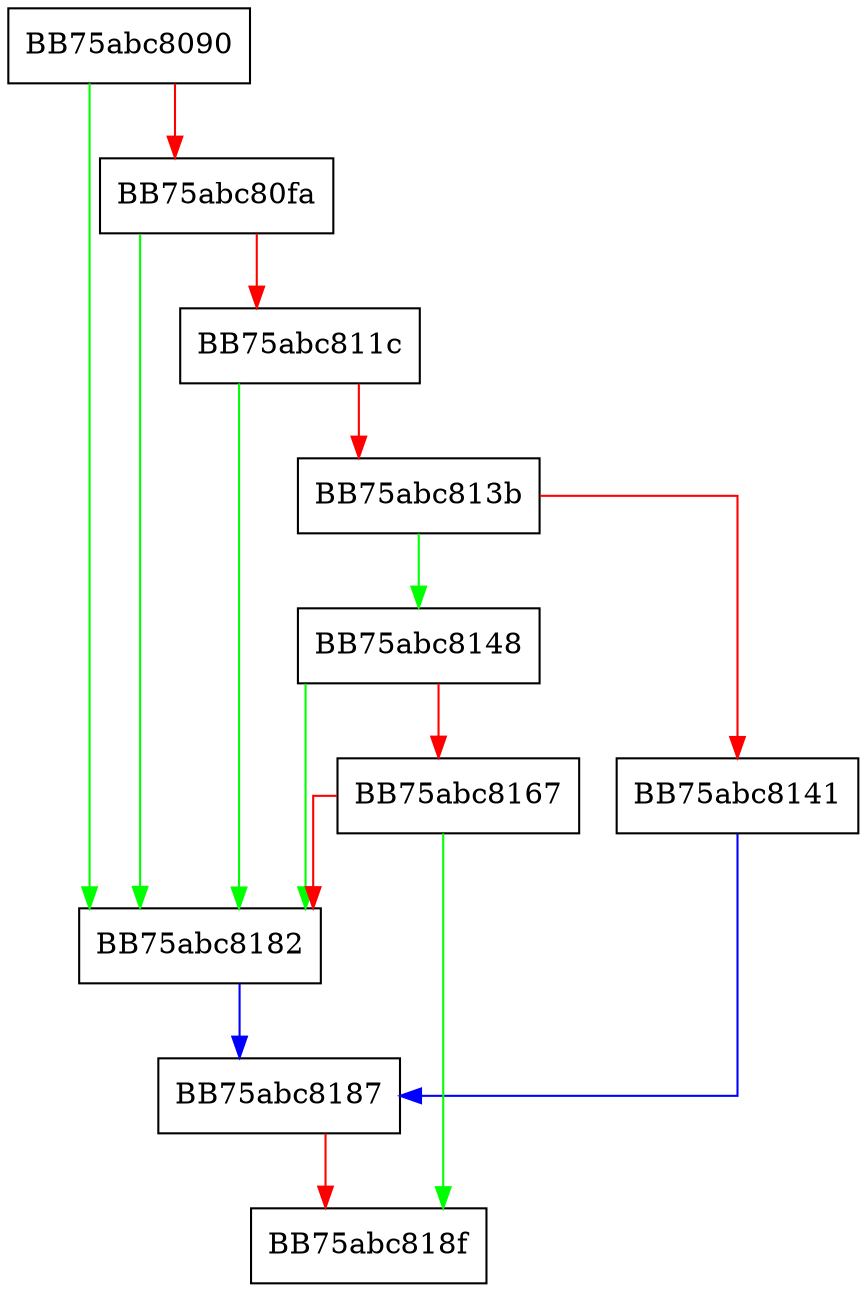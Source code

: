 digraph NetEmuAPI_StringCtor {
  node [shape="box"];
  graph [splines=ortho];
  BB75abc8090 -> BB75abc8182 [color="green"];
  BB75abc8090 -> BB75abc80fa [color="red"];
  BB75abc80fa -> BB75abc8182 [color="green"];
  BB75abc80fa -> BB75abc811c [color="red"];
  BB75abc811c -> BB75abc8182 [color="green"];
  BB75abc811c -> BB75abc813b [color="red"];
  BB75abc813b -> BB75abc8148 [color="green"];
  BB75abc813b -> BB75abc8141 [color="red"];
  BB75abc8141 -> BB75abc8187 [color="blue"];
  BB75abc8148 -> BB75abc8182 [color="green"];
  BB75abc8148 -> BB75abc8167 [color="red"];
  BB75abc8167 -> BB75abc818f [color="green"];
  BB75abc8167 -> BB75abc8182 [color="red"];
  BB75abc8182 -> BB75abc8187 [color="blue"];
  BB75abc8187 -> BB75abc818f [color="red"];
}
